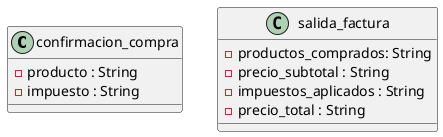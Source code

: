 @startuml RF05

class confirmacion_compra{
    - producto : String
    - impuesto : String
   
}

class salida_factura{
    - productos_comprados: String
    - precio_subtotal : String
    - impuestos_aplicados : String
    - precio_total : String
    
}
@enduml